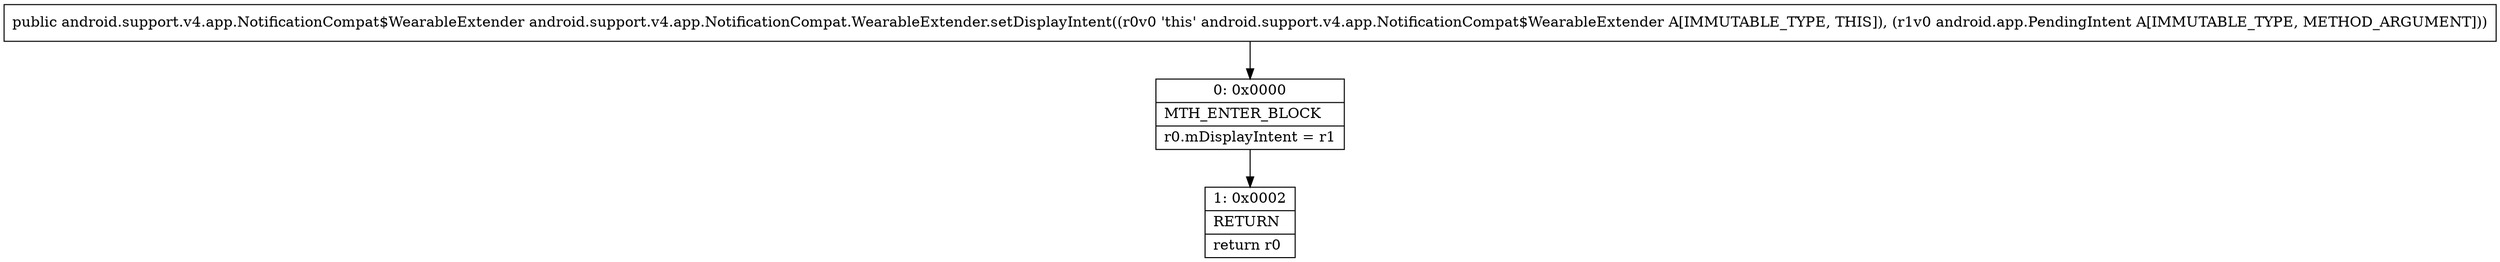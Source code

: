 digraph "CFG forandroid.support.v4.app.NotificationCompat.WearableExtender.setDisplayIntent(Landroid\/app\/PendingIntent;)Landroid\/support\/v4\/app\/NotificationCompat$WearableExtender;" {
Node_0 [shape=record,label="{0\:\ 0x0000|MTH_ENTER_BLOCK\l|r0.mDisplayIntent = r1\l}"];
Node_1 [shape=record,label="{1\:\ 0x0002|RETURN\l|return r0\l}"];
MethodNode[shape=record,label="{public android.support.v4.app.NotificationCompat$WearableExtender android.support.v4.app.NotificationCompat.WearableExtender.setDisplayIntent((r0v0 'this' android.support.v4.app.NotificationCompat$WearableExtender A[IMMUTABLE_TYPE, THIS]), (r1v0 android.app.PendingIntent A[IMMUTABLE_TYPE, METHOD_ARGUMENT])) }"];
MethodNode -> Node_0;
Node_0 -> Node_1;
}

